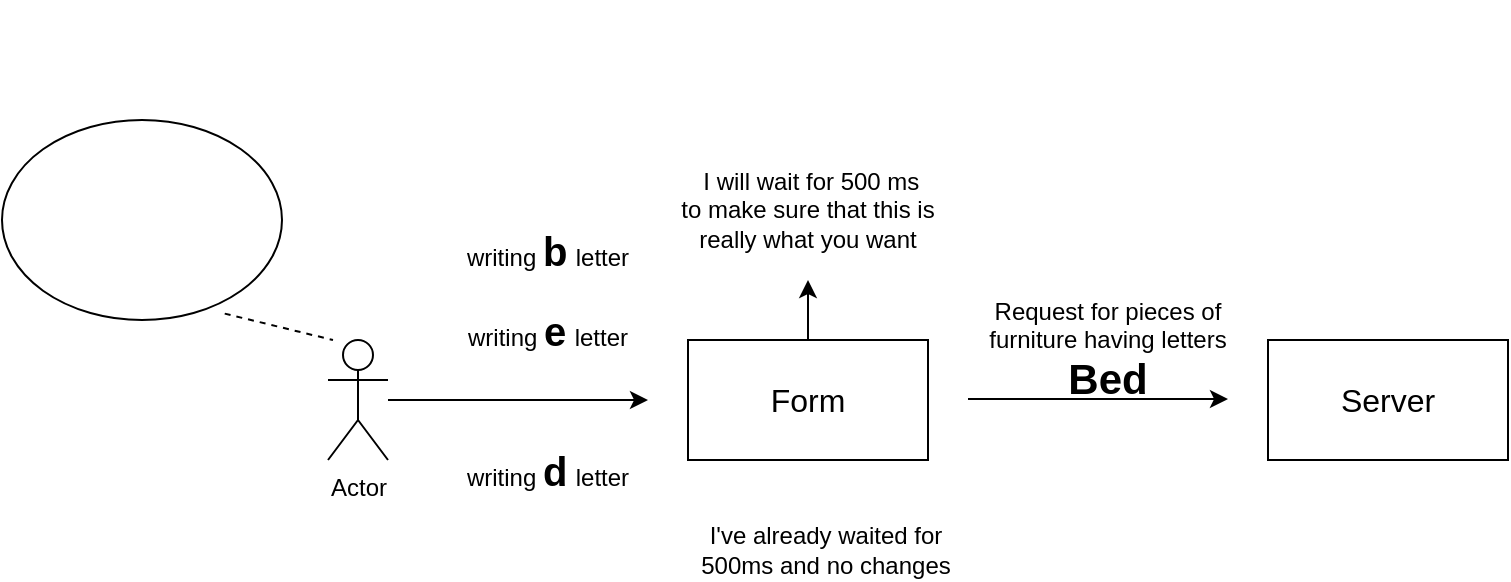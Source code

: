 <mxfile>
    <diagram id="ki9XD8vHC40PJyxWGw-b" name="Page-1">
        <mxGraphModel dx="1038" dy="774" grid="1" gridSize="10" guides="1" tooltips="1" connect="1" arrows="1" fold="1" page="1" pageScale="1" pageWidth="850" pageHeight="1100" math="0" shadow="0">
            <root>
                <mxCell id="0"/>
                <mxCell id="1" parent="0"/>
                <mxCell id="52" value="" style="group" vertex="1" connectable="0" parent="1">
                    <mxGeometry x="58" y="940" width="735" height="290" as="geometry"/>
                </mxCell>
                <mxCell id="25" style="edgeStyle=none;html=1;fontSize=16;" parent="52" source="26" edge="1">
                    <mxGeometry relative="1" as="geometry">
                        <mxPoint x="305" y="200" as="targetPoint"/>
                    </mxGeometry>
                </mxCell>
                <mxCell id="26" value="Actor" style="shape=umlActor;verticalLabelPosition=bottom;verticalAlign=top;html=1;outlineConnect=0;" parent="52" vertex="1">
                    <mxGeometry x="145" y="170" width="30" height="60" as="geometry"/>
                </mxCell>
                <mxCell id="44" style="edgeStyle=none;html=1;fontSize=15;fontColor=#FFFFFF;" parent="52" source="28" edge="1">
                    <mxGeometry relative="1" as="geometry">
                        <mxPoint x="385" y="140" as="targetPoint"/>
                    </mxGeometry>
                </mxCell>
                <mxCell id="28" value="Form" style="rounded=0;whiteSpace=wrap;html=1;fontSize=16;" parent="52" vertex="1">
                    <mxGeometry x="325" y="170" width="120" height="60" as="geometry"/>
                </mxCell>
                <mxCell id="29" style="edgeStyle=none;html=1;fontSize=16;" parent="52" edge="1">
                    <mxGeometry relative="1" as="geometry">
                        <mxPoint x="595" y="199.5" as="targetPoint"/>
                        <mxPoint x="465" y="199.5" as="sourcePoint"/>
                    </mxGeometry>
                </mxCell>
                <mxCell id="30" value="Server" style="rounded=0;whiteSpace=wrap;html=1;fontSize=16;" parent="52" vertex="1">
                    <mxGeometry x="615" y="170" width="120" height="60" as="geometry"/>
                </mxCell>
                <mxCell id="31" value="Request for pieces of furniture having letters &lt;b&gt;&lt;font style=&quot;font-size: 21px&quot;&gt;Bed&lt;/font&gt;&lt;/b&gt;" style="text;html=1;strokeColor=none;fillColor=none;align=center;verticalAlign=middle;whiteSpace=wrap;rounded=0;" parent="52" vertex="1">
                    <mxGeometry x="465" y="160" width="140" height="30" as="geometry"/>
                </mxCell>
                <mxCell id="42" value="" style="endArrow=none;dashed=1;html=1;fontSize=15;fontColor=#FFFFFF;exitX=0.778;exitY=0.91;exitDx=0;exitDy=0;exitPerimeter=0;entryX=0.25;entryY=0.1;entryDx=0;entryDy=0;entryPerimeter=0;" parent="52" edge="1">
                    <mxGeometry width="50" height="50" relative="1" as="geometry">
                        <mxPoint x="93.36" y="156.8" as="sourcePoint"/>
                        <mxPoint x="147.5" y="170" as="targetPoint"/>
                    </mxGeometry>
                </mxCell>
                <mxCell id="45" value="writing &lt;b&gt;&lt;font style=&quot;font-size: 20px&quot;&gt;b&lt;/font&gt;&lt;font style=&quot;font-size: 15px&quot;&gt; &lt;/font&gt;&lt;/b&gt;letter" style="text;html=1;strokeColor=none;fillColor=none;align=center;verticalAlign=middle;whiteSpace=wrap;rounded=0;" parent="52" vertex="1">
                    <mxGeometry x="185" y="110" width="140" height="30" as="geometry"/>
                </mxCell>
                <mxCell id="46" value="writing &lt;b&gt;&lt;font style=&quot;font-size: 20px&quot;&gt;e&lt;/font&gt;&lt;font style=&quot;font-size: 15px&quot;&gt;&amp;nbsp;&lt;/font&gt;&lt;/b&gt;letter" style="text;html=1;strokeColor=none;fillColor=none;align=center;verticalAlign=middle;whiteSpace=wrap;rounded=0;" parent="52" vertex="1">
                    <mxGeometry x="185" y="150" width="140" height="30" as="geometry"/>
                </mxCell>
                <mxCell id="47" value="writing &lt;b&gt;&lt;font style=&quot;font-size: 20px&quot;&gt;d&lt;/font&gt;&lt;font style=&quot;font-size: 15px&quot;&gt;&amp;nbsp;&lt;/font&gt;&lt;/b&gt;letter" style="text;html=1;strokeColor=none;fillColor=none;align=center;verticalAlign=middle;whiteSpace=wrap;rounded=0;" parent="52" vertex="1">
                    <mxGeometry x="185" y="220" width="140" height="30" as="geometry"/>
                </mxCell>
                <mxCell id="48" value="&amp;nbsp;I will wait for 500 ms&lt;br&gt;to make sure that this is really what you want" style="text;html=1;strokeColor=none;fillColor=none;align=center;verticalAlign=middle;whiteSpace=wrap;rounded=0;" parent="52" vertex="1">
                    <mxGeometry x="315" y="90" width="140" height="30" as="geometry"/>
                </mxCell>
                <mxCell id="50" value="I've already waited for 500ms and no changes" style="text;html=1;strokeColor=none;fillColor=none;align=center;verticalAlign=middle;whiteSpace=wrap;rounded=0;" parent="52" vertex="1">
                    <mxGeometry x="323.75" y="260" width="140" height="30" as="geometry"/>
                </mxCell>
                <mxCell id="53" value="Intend to search for&amp;nbsp;&lt;b&gt;&lt;font style=&quot;font-size: 19px&quot;&gt;BED&lt;/font&gt;&lt;/b&gt;" style="ellipse;whiteSpace=wrap;html=1;fontSize=15;fontColor=#FFFFFF;fillColor=none;" vertex="1" parent="1">
                    <mxGeometry x="40" y="1000" width="140" height="100" as="geometry"/>
                </mxCell>
            </root>
        </mxGraphModel>
    </diagram>
</mxfile>